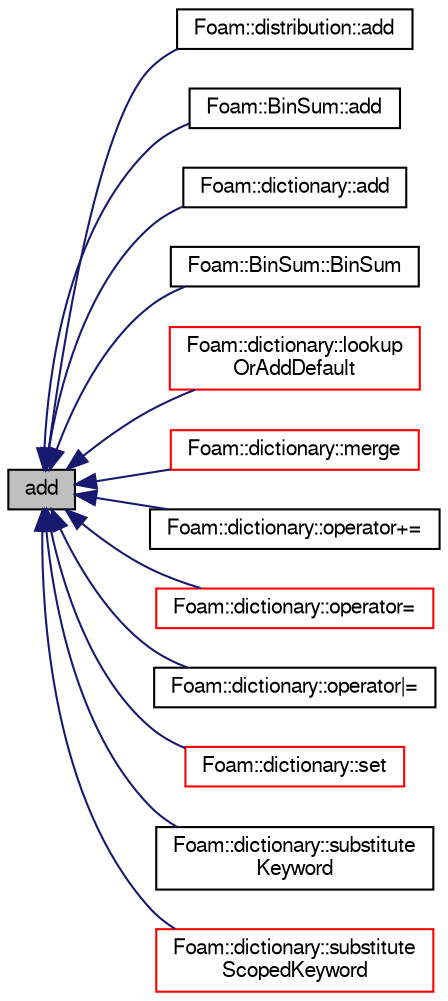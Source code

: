 digraph "add"
{
  bgcolor="transparent";
  edge [fontname="FreeSans",fontsize="10",labelfontname="FreeSans",labelfontsize="10"];
  node [fontname="FreeSans",fontsize="10",shape=record];
  rankdir="LR";
  Node1 [label="add",height=0.2,width=0.4,color="black", fillcolor="grey75", style="filled" fontcolor="black"];
  Node1 -> Node2 [dir="back",color="midnightblue",fontsize="10",style="solid",fontname="FreeSans"];
  Node2 [label="Foam::distribution::add",height=0.2,width=0.4,color="black",URL="$a00539.html#a58de081f290a2155f7e39e66be7d54b8"];
  Node1 -> Node3 [dir="back",color="midnightblue",fontsize="10",style="solid",fontname="FreeSans"];
  Node3 [label="Foam::BinSum::add",height=0.2,width=0.4,color="black",URL="$a00125.html#a41e0562e8ef5c2d57c1ffe19c3f9d6fc"];
  Node1 -> Node4 [dir="back",color="midnightblue",fontsize="10",style="solid",fontname="FreeSans"];
  Node4 [label="Foam::dictionary::add",height=0.2,width=0.4,color="black",URL="$a00502.html#a3e88d4c1ab6c66fe2b549c387e426f29",tooltip="Add an entry. "];
  Node1 -> Node5 [dir="back",color="midnightblue",fontsize="10",style="solid",fontname="FreeSans"];
  Node5 [label="Foam::BinSum::BinSum",height=0.2,width=0.4,color="black",URL="$a00125.html#a0418d57b79311830c02a326d7ff1dea7",tooltip="Construct given min, max, delta and data. "];
  Node1 -> Node6 [dir="back",color="midnightblue",fontsize="10",style="solid",fontname="FreeSans"];
  Node6 [label="Foam::dictionary::lookup\lOrAddDefault",height=0.2,width=0.4,color="red",URL="$a00502.html#aadafaae6847668979f5ce540f62d6e62",tooltip="Find and return a T, if not found return the given. "];
  Node1 -> Node7 [dir="back",color="midnightblue",fontsize="10",style="solid",fontname="FreeSans"];
  Node7 [label="Foam::dictionary::merge",height=0.2,width=0.4,color="red",URL="$a00502.html#af56b3a0b0e4fe1a730c36904c24bbf25",tooltip="Merge entries from the given dictionary. "];
  Node1 -> Node8 [dir="back",color="midnightblue",fontsize="10",style="solid",fontname="FreeSans"];
  Node8 [label="Foam::dictionary::operator+=",height=0.2,width=0.4,color="black",URL="$a00502.html#a9b5d90f7e2cf1adf608a3a516aa9b6ef",tooltip="Include entries from the given dictionary. "];
  Node1 -> Node9 [dir="back",color="midnightblue",fontsize="10",style="solid",fontname="FreeSans"];
  Node9 [label="Foam::dictionary::operator=",height=0.2,width=0.4,color="red",URL="$a00502.html#adafa7d7ab8619be2da838542945c8c90"];
  Node1 -> Node10 [dir="back",color="midnightblue",fontsize="10",style="solid",fontname="FreeSans"];
  Node10 [label="Foam::dictionary::operator\|=",height=0.2,width=0.4,color="black",URL="$a00502.html#abeb4efb2c073541e75b6f7631866b1aa",tooltip="Conditionally include entries from the given dictionary. "];
  Node1 -> Node11 [dir="back",color="midnightblue",fontsize="10",style="solid",fontname="FreeSans"];
  Node11 [label="Foam::dictionary::set",height=0.2,width=0.4,color="red",URL="$a00502.html#a8396ca7a6d20d7aeebc8b1ac9e18460b",tooltip="Assign a new entry, overwrite any existing entry. "];
  Node1 -> Node12 [dir="back",color="midnightblue",fontsize="10",style="solid",fontname="FreeSans"];
  Node12 [label="Foam::dictionary::substitute\lKeyword",height=0.2,width=0.4,color="black",URL="$a00502.html#a7d3cf723e574a5adaba6b5a7409a39e2",tooltip="Substitute the given keyword prepended by &#39;$&#39; with the. "];
  Node1 -> Node13 [dir="back",color="midnightblue",fontsize="10",style="solid",fontname="FreeSans"];
  Node13 [label="Foam::dictionary::substitute\lScopedKeyword",height=0.2,width=0.4,color="red",URL="$a00502.html#a2bc995b506ef1e06d626af0fcc6a7296",tooltip="Substitute the given scoped keyword prepended by &#39;$&#39; with the. "];
}
